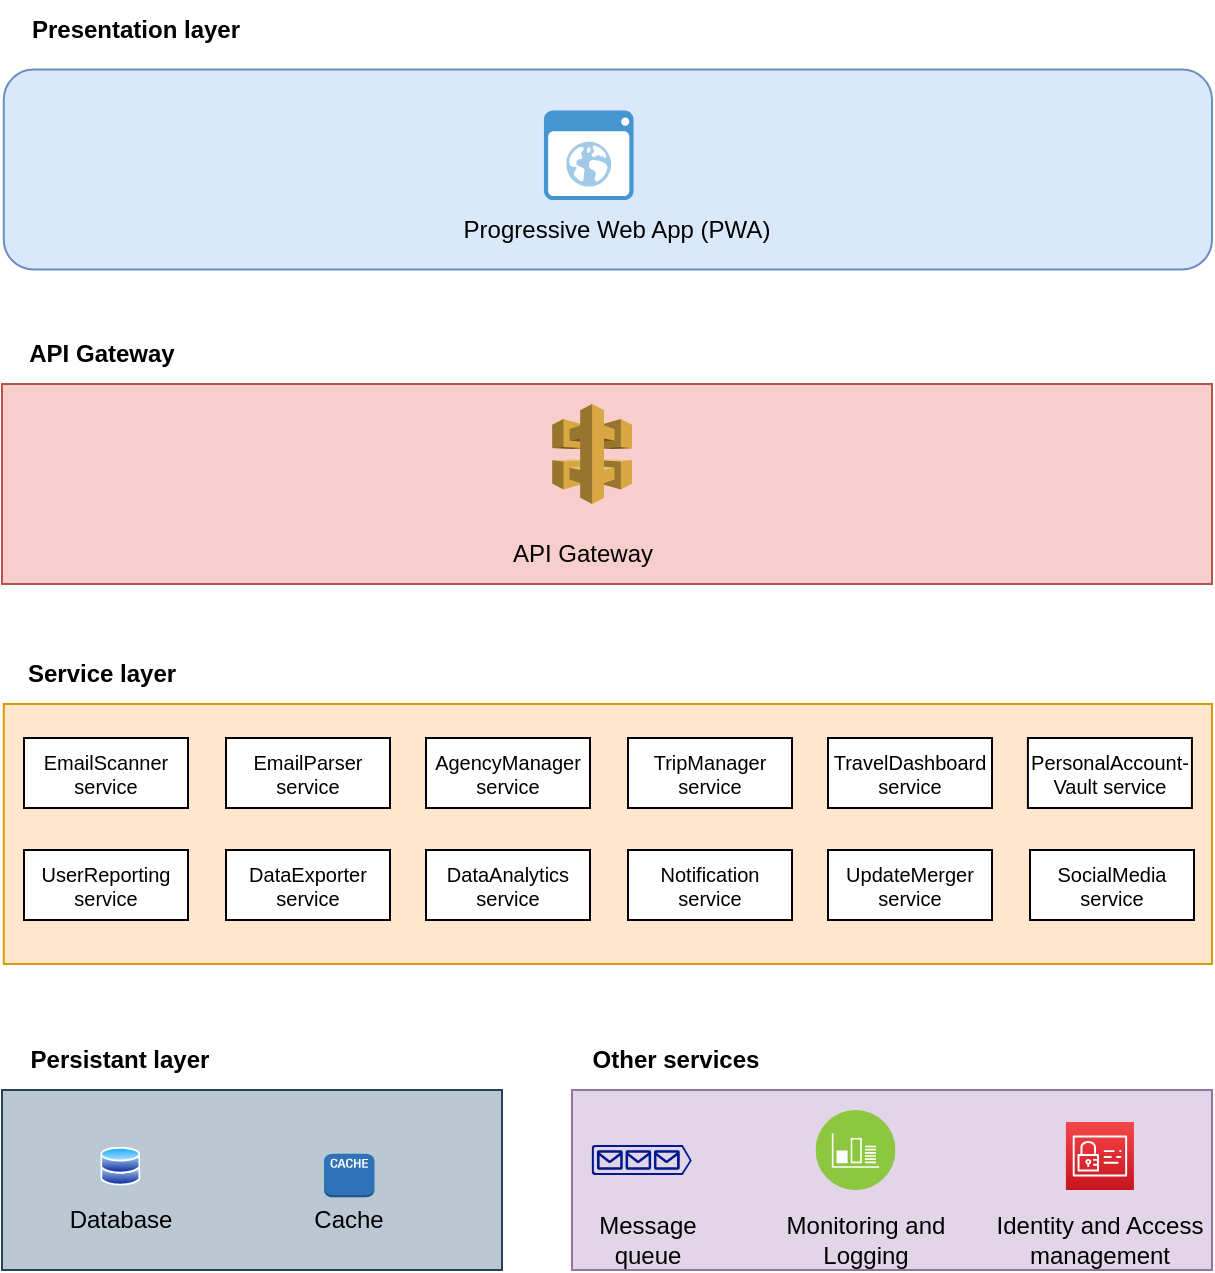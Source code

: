 <mxfile version="21.6.5" type="device">
  <diagram name="Page-1" id="jbwotHsUWiTq_Tl-BJVd">
    <mxGraphModel dx="1050" dy="621" grid="1" gridSize="10" guides="1" tooltips="1" connect="1" arrows="1" fold="1" page="1" pageScale="1" pageWidth="850" pageHeight="1100" math="0" shadow="0">
      <root>
        <mxCell id="0" />
        <mxCell id="1" parent="0" />
        <mxCell id="2idllRQOnzbjbeGQHSQ4-10" value="" style="rounded=0;whiteSpace=wrap;html=1;fillColor=#f8cecc;strokeColor=#b85450;" parent="1" vertex="1">
          <mxGeometry x="135" y="252" width="605" height="100" as="geometry" />
        </mxCell>
        <mxCell id="2idllRQOnzbjbeGQHSQ4-6" value="" style="rounded=1;whiteSpace=wrap;html=1;fillColor=#dae8fc;strokeColor=#6c8ebf;" parent="1" vertex="1">
          <mxGeometry x="135.88" y="94.8" width="604.12" height="100" as="geometry" />
        </mxCell>
        <mxCell id="2idllRQOnzbjbeGQHSQ4-3" value="" style="outlineConnect=0;dashed=0;verticalLabelPosition=bottom;verticalAlign=top;align=center;html=1;shape=mxgraph.aws3.api_gateway;fillColor=#D9A741;gradientColor=none;" parent="1" vertex="1">
          <mxGeometry x="410.1" y="262" width="39.9" height="50" as="geometry" />
        </mxCell>
        <mxCell id="2idllRQOnzbjbeGQHSQ4-7" value="" style="shadow=0;dashed=0;html=1;strokeColor=none;fillColor=#4495D1;labelPosition=center;verticalLabelPosition=bottom;verticalAlign=top;align=center;outlineConnect=0;shape=mxgraph.veeam.2d.web_ui;" parent="1" vertex="1">
          <mxGeometry x="405.98" y="115.2" width="44.8" height="44.8" as="geometry" />
        </mxCell>
        <mxCell id="2idllRQOnzbjbeGQHSQ4-8" value="Progressive Web App (PWA)" style="text;html=1;strokeColor=none;fillColor=none;align=center;verticalAlign=middle;whiteSpace=wrap;rounded=0;" parent="1" vertex="1">
          <mxGeometry x="350" y="160" width="185" height="30" as="geometry" />
        </mxCell>
        <mxCell id="2idllRQOnzbjbeGQHSQ4-12" value="API Gateway" style="text;html=1;strokeColor=none;fillColor=none;align=center;verticalAlign=middle;whiteSpace=wrap;rounded=0;" parent="1" vertex="1">
          <mxGeometry x="333" y="322" width="185" height="30" as="geometry" />
        </mxCell>
        <mxCell id="2idllRQOnzbjbeGQHSQ4-17" value="Presentation layer" style="text;html=1;strokeColor=none;fillColor=none;align=center;verticalAlign=middle;whiteSpace=wrap;rounded=0;fontStyle=1" parent="1" vertex="1">
          <mxGeometry x="142" y="60" width="120" height="30" as="geometry" />
        </mxCell>
        <mxCell id="2idllRQOnzbjbeGQHSQ4-18" value="API Gateway" style="text;html=1;strokeColor=none;fillColor=none;align=center;verticalAlign=middle;whiteSpace=wrap;rounded=0;fontStyle=1" parent="1" vertex="1">
          <mxGeometry x="135" y="222" width="100" height="30" as="geometry" />
        </mxCell>
        <mxCell id="2idllRQOnzbjbeGQHSQ4-19" value="Persistant layer" style="text;html=1;strokeColor=none;fillColor=none;align=center;verticalAlign=middle;whiteSpace=wrap;rounded=0;fontStyle=1" parent="1" vertex="1">
          <mxGeometry x="144" y="575" width="100" height="30" as="geometry" />
        </mxCell>
        <mxCell id="2idllRQOnzbjbeGQHSQ4-20" value="" style="rounded=0;whiteSpace=wrap;html=1;fillColor=#ffe6cc;strokeColor=#d79b00;" parent="1" vertex="1">
          <mxGeometry x="135.88" y="412" width="604.12" height="130" as="geometry" />
        </mxCell>
        <mxCell id="2idllRQOnzbjbeGQHSQ4-21" value="Service layer" style="text;html=1;strokeColor=none;fillColor=none;align=center;verticalAlign=middle;whiteSpace=wrap;rounded=0;fontStyle=1" parent="1" vertex="1">
          <mxGeometry x="135" y="382" width="100" height="30" as="geometry" />
        </mxCell>
        <mxCell id="2idllRQOnzbjbeGQHSQ4-28" value="AgencyManager service" style="rounded=0;whiteSpace=wrap;html=1;fontSize=10;" parent="1" vertex="1">
          <mxGeometry x="347" y="429" width="82" height="35" as="geometry" />
        </mxCell>
        <mxCell id="2idllRQOnzbjbeGQHSQ4-30" value="EmailScanner service" style="rounded=0;whiteSpace=wrap;html=1;imageWidth=20;imageHeight=20;fontSize=10;" parent="1" vertex="1">
          <mxGeometry x="146" y="429" width="82" height="35" as="geometry" />
        </mxCell>
        <mxCell id="2idllRQOnzbjbeGQHSQ4-33" value="TripManager service" style="rounded=0;whiteSpace=wrap;html=1;fontSize=10;" parent="1" vertex="1">
          <mxGeometry x="448" y="429" width="82" height="35" as="geometry" />
        </mxCell>
        <mxCell id="2idllRQOnzbjbeGQHSQ4-34" value="SocialMedia service" style="rounded=0;whiteSpace=wrap;html=1;fontSize=10;" parent="1" vertex="1">
          <mxGeometry x="649" y="485" width="82" height="35" as="geometry" />
        </mxCell>
        <mxCell id="2idllRQOnzbjbeGQHSQ4-35" value="UserReporting service" style="rounded=0;whiteSpace=wrap;html=1;fontSize=10;" parent="1" vertex="1">
          <mxGeometry x="146" y="485" width="82" height="35" as="geometry" />
        </mxCell>
        <mxCell id="2idllRQOnzbjbeGQHSQ4-36" value="DataExporter service" style="rounded=0;whiteSpace=wrap;html=1;fontSize=10;" parent="1" vertex="1">
          <mxGeometry x="247" y="485" width="82" height="35" as="geometry" />
        </mxCell>
        <mxCell id="2idllRQOnzbjbeGQHSQ4-38" value="DataAnalytics service" style="rounded=0;whiteSpace=wrap;html=1;fontSize=10;" parent="1" vertex="1">
          <mxGeometry x="347" y="485" width="82" height="35" as="geometry" />
        </mxCell>
        <mxCell id="2idllRQOnzbjbeGQHSQ4-40" value="Notification service" style="rounded=0;whiteSpace=wrap;html=1;fontSize=10;" parent="1" vertex="1">
          <mxGeometry x="448" y="485" width="82" height="35" as="geometry" />
        </mxCell>
        <mxCell id="2idllRQOnzbjbeGQHSQ4-47" value="" style="group" parent="1" vertex="1" connectable="0">
          <mxGeometry x="135" y="605" width="250" height="90" as="geometry" />
        </mxCell>
        <mxCell id="2idllRQOnzbjbeGQHSQ4-14" value="" style="rounded=0;whiteSpace=wrap;html=1;fillColor=#bac8d3;strokeColor=#23445d;" parent="2idllRQOnzbjbeGQHSQ4-47" vertex="1">
          <mxGeometry width="250.0" height="90" as="geometry" />
        </mxCell>
        <mxCell id="2idllRQOnzbjbeGQHSQ4-16" value="" style="image;aspect=fixed;perimeter=ellipsePerimeter;html=1;align=center;shadow=0;dashed=0;spacingTop=3;image=img/lib/active_directory/databases.svg;" parent="2idllRQOnzbjbeGQHSQ4-47" vertex="1">
          <mxGeometry x="49.17" y="28.265" width="20" height="19.6" as="geometry" />
        </mxCell>
        <mxCell id="2idllRQOnzbjbeGQHSQ4-22" value="Database" style="text;html=1;strokeColor=none;fillColor=none;align=center;verticalAlign=middle;whiteSpace=wrap;rounded=0;" parent="2idllRQOnzbjbeGQHSQ4-47" vertex="1">
          <mxGeometry x="46.667" y="53.625" width="25" height="22.5" as="geometry" />
        </mxCell>
        <mxCell id="2idllRQOnzbjbeGQHSQ4-23" value="" style="outlineConnect=0;dashed=0;verticalLabelPosition=bottom;verticalAlign=top;align=center;html=1;shape=mxgraph.aws3.cache_node;fillColor=#2E73B8;gradientColor=none;" parent="2idllRQOnzbjbeGQHSQ4-47" vertex="1">
          <mxGeometry x="161" y="31.89" width="25.24" height="21.74" as="geometry" />
        </mxCell>
        <mxCell id="2idllRQOnzbjbeGQHSQ4-24" value="Cache" style="text;html=1;strokeColor=none;fillColor=none;align=center;verticalAlign=middle;whiteSpace=wrap;rounded=0;" parent="2idllRQOnzbjbeGQHSQ4-47" vertex="1">
          <mxGeometry x="161.244" y="53.625" width="25" height="22.5" as="geometry" />
        </mxCell>
        <mxCell id="2idllRQOnzbjbeGQHSQ4-48" value="" style="rounded=0;whiteSpace=wrap;html=1;fillColor=#e1d5e7;strokeColor=#9673a6;glass=0;shadow=0;" parent="1" vertex="1">
          <mxGeometry x="420" y="605" width="320" height="90" as="geometry" />
        </mxCell>
        <mxCell id="2idllRQOnzbjbeGQHSQ4-49" value="Other services" style="text;html=1;strokeColor=none;fillColor=none;align=center;verticalAlign=middle;whiteSpace=wrap;rounded=0;fontStyle=1" parent="1" vertex="1">
          <mxGeometry x="417.58" y="575" width="107.58" height="30" as="geometry" />
        </mxCell>
        <mxCell id="2idllRQOnzbjbeGQHSQ4-51" value="Monitoring and Logging" style="text;html=1;strokeColor=none;fillColor=none;align=center;verticalAlign=middle;whiteSpace=wrap;rounded=0;" parent="1" vertex="1">
          <mxGeometry x="516.76" y="665" width="100.16" height="30" as="geometry" />
        </mxCell>
        <mxCell id="2idllRQOnzbjbeGQHSQ4-56" value="" style="image;aspect=fixed;perimeter=ellipsePerimeter;html=1;align=center;shadow=0;dashed=0;fontColor=#4277BB;labelBackgroundColor=default;fontSize=12;spacingTop=3;image=img/lib/ibm/infrastructure/monitoring_logging.svg;" parent="1" vertex="1">
          <mxGeometry x="541.76" y="615" width="40" height="40" as="geometry" />
        </mxCell>
        <mxCell id="2idllRQOnzbjbeGQHSQ4-59" value="" style="sketch=0;points=[[0,0,0],[0.25,0,0],[0.5,0,0],[0.75,0,0],[1,0,0],[0,1,0],[0.25,1,0],[0.5,1,0],[0.75,1,0],[1,1,0],[0,0.25,0],[0,0.5,0],[0,0.75,0],[1,0.25,0],[1,0.5,0],[1,0.75,0]];outlineConnect=0;fontColor=#232F3E;gradientColor=#F54749;gradientDirection=north;fillColor=#C7131F;strokeColor=#ffffff;dashed=0;verticalLabelPosition=bottom;verticalAlign=top;align=center;html=1;fontSize=12;fontStyle=0;aspect=fixed;shape=mxgraph.aws4.resourceIcon;resIcon=mxgraph.aws4.identity_and_access_management;" parent="1" vertex="1">
          <mxGeometry x="666.96" y="621" width="34" height="34" as="geometry" />
        </mxCell>
        <mxCell id="2idllRQOnzbjbeGQHSQ4-60" value="Identity and Access management" style="text;html=1;strokeColor=none;fillColor=none;align=center;verticalAlign=middle;whiteSpace=wrap;rounded=0;" parent="1" vertex="1">
          <mxGeometry x="629.92" y="665" width="108.08" height="30" as="geometry" />
        </mxCell>
        <mxCell id="2idllRQOnzbjbeGQHSQ4-61" value="" style="sketch=0;aspect=fixed;pointerEvents=1;shadow=0;dashed=0;html=1;strokeColor=none;labelPosition=center;verticalLabelPosition=bottom;verticalAlign=top;align=center;fillColor=#00188D;shape=mxgraph.azure.queue_generic" parent="1" vertex="1">
          <mxGeometry x="429.88" y="632.5" width="50" height="15" as="geometry" />
        </mxCell>
        <mxCell id="2idllRQOnzbjbeGQHSQ4-62" value="Message queue" style="text;html=1;strokeColor=none;fillColor=none;align=center;verticalAlign=middle;whiteSpace=wrap;rounded=0;" parent="1" vertex="1">
          <mxGeometry x="427.58" y="665" width="60" height="30" as="geometry" />
        </mxCell>
        <mxCell id="2idllRQOnzbjbeGQHSQ4-65" value="EmailParser service" style="rounded=0;whiteSpace=wrap;html=1;fontSize=10;" parent="1" vertex="1">
          <mxGeometry x="247" y="429" width="82" height="35" as="geometry" />
        </mxCell>
        <mxCell id="zhm6mY34CB4GR00Z4-KL-4" value="PersonalAccount-Vault service" style="rounded=0;whiteSpace=wrap;html=1;fontSize=10;" vertex="1" parent="1">
          <mxGeometry x="647.96" y="429" width="82" height="35" as="geometry" />
        </mxCell>
        <mxCell id="zhm6mY34CB4GR00Z4-KL-6" value="TravelDashboard service" style="rounded=0;whiteSpace=wrap;html=1;fontSize=10;" vertex="1" parent="1">
          <mxGeometry x="548" y="429" width="82" height="35" as="geometry" />
        </mxCell>
        <mxCell id="zhm6mY34CB4GR00Z4-KL-10" value="UpdateMerger service" style="rounded=0;whiteSpace=wrap;html=1;fontSize=10;" vertex="1" parent="1">
          <mxGeometry x="548" y="485" width="82" height="35" as="geometry" />
        </mxCell>
      </root>
    </mxGraphModel>
  </diagram>
</mxfile>
